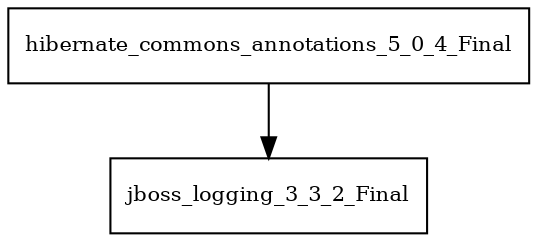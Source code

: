digraph hibernate_commons_annotations_5_0_4_Final_dependencies {
  node [shape = box, fontsize=10.0];
  hibernate_commons_annotations_5_0_4_Final -> jboss_logging_3_3_2_Final;
}
